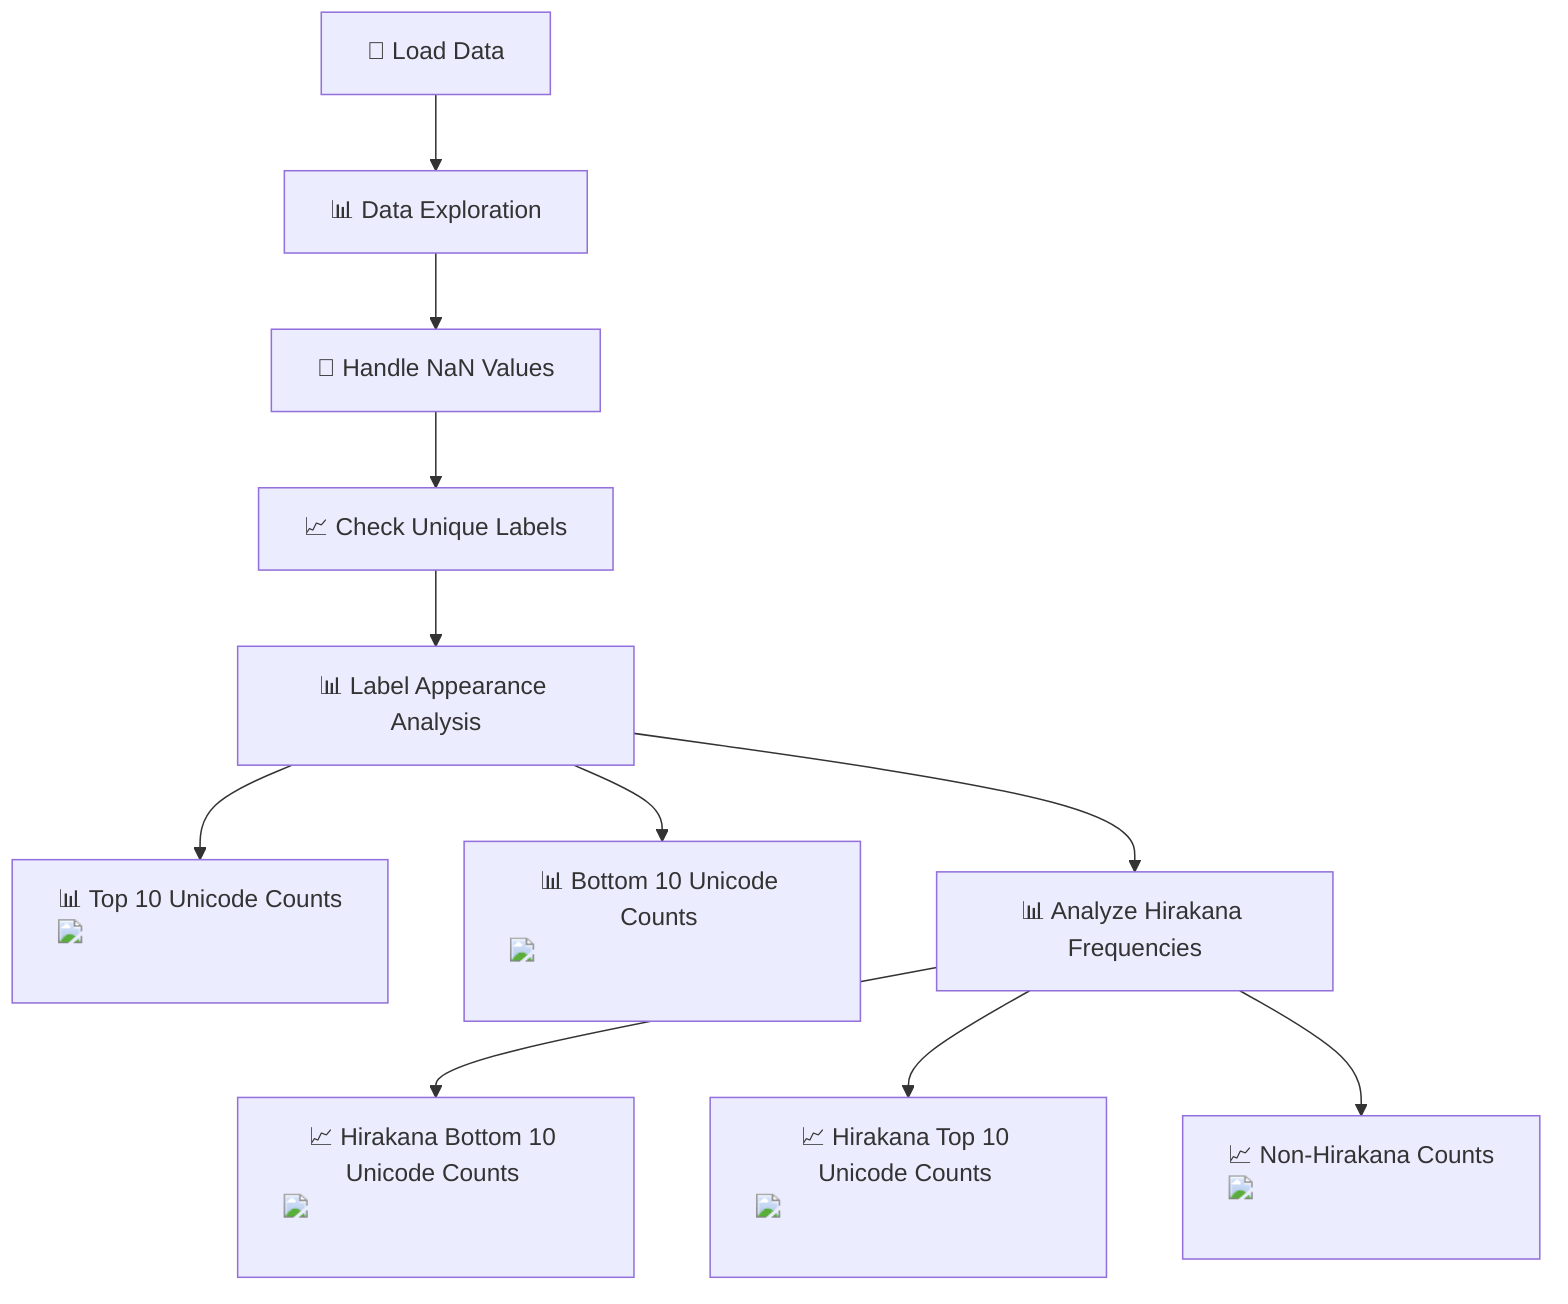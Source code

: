 graph TD
    A["📂 Load Data"] --> B["📊 Data Exploration"]
    B --> C["🧹 Handle NaN Values"]
    C --> D["📈 Check Unique Labels"]
    D --> E["📊 Label Appearance Analysis"]
    E --> F["📊 Top 10 Unicode Counts <img src='dummy_plots/barplot_template.svg' /> <br/>"]
    E --> G["📊 Bottom 10 Unicode Counts <img src='dummy_plots/barplot_template.svg' /> <br/>"]
    E --> H["📊 Analyze Hirakana Frequencies"]
    H --> I["📈 Hirakana Bottom 10 Unicode Counts <img src='dummy_plots/barplot_template.svg' /> <br/>"]
    H --> J["📈 Hirakana Top 10 Unicode Counts <img src='dummy_plots/barplot_template.svg' /> <br/>"]
    H --> K["📈 Non-Hirakana Counts <img src='dummy_plots/barplot_template.svg' /> <br/>"]